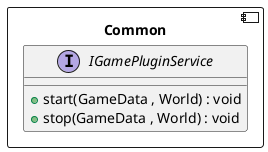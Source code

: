 @startuml
component "Common" {
    interface IGamePluginService {
        + start(GameData , World) : void
        + stop(GameData , World) : void
    }
}
@enduml